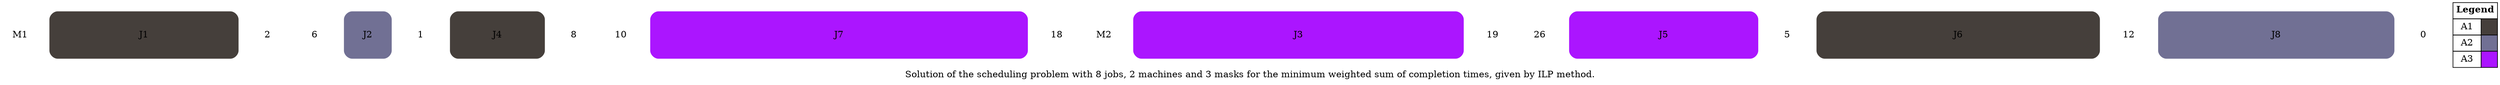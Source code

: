 digraph G{
label="Solution of the scheduling problem with 8 jobs, 2 machines and 3 masks for the minimum weighted sum of completion times, given by ILP method."
M1[pos="-1,2!",shape="none",size=2]
J1[pos="4,2!",width="4",height="1",color="0.07008 0.143259 0.271778",shape=box,style="rounded,filled",fillcolor="0.07008 0.143259 0.271778"]
2[pos="2,-0.5!",shape=none]
6[pos="6,-0.5!",shape=none]
J2[pos="1.5,2!",width="1",height="1",color="0.672563 0.245745 0.581644",shape=box,style="rounded,filled",fillcolor="0.672563 0.245745 0.581644"]
1[pos="1,-0.5!",shape=none]
2[pos="2,-0.5!",shape=none]
J4[pos="9,2!",width="2",height="1",color="0.07008 0.143259 0.271778",shape=box,style="rounded,filled",fillcolor="0.07008 0.143259 0.271778"]
8[pos="8,-0.5!",shape=none]
10[pos="10,-0.5!",shape=none]
J7[pos="14,2!",width="8",height="1",color="0.773239 0.915465 1.03118",shape=box,style="rounded,filled",fillcolor="0.773239 0.915465 1.03118"]
10[pos="10,-0.5!",shape=none]
18[pos="18,-0.5!",shape=none]
M2[pos="-1,1!",shape="none",size=2]
J3[pos="22.5,1!",width="7",height="1",color="0.773239 0.915465 1.03118",shape=box,style="rounded,filled",fillcolor="0.773239 0.915465 1.03118"]
19[pos="19,-0.5!",shape=none]
26[pos="26,-0.5!",shape=none]
J5[pos="3,1!",width="4",height="1",color="0.773239 0.915465 1.03118",shape=box,style="rounded,filled",fillcolor="0.773239 0.915465 1.03118"]
1[pos="1,-0.5!",shape=none]
5[pos="5,-0.5!",shape=none]
J6[pos="15,1!",width="6",height="1",color="0.07008 0.143259 0.271778",shape=box,style="rounded,filled",fillcolor="0.07008 0.143259 0.271778"]
12[pos="12,-0.5!",shape=none]
18[pos="18,-0.5!",shape=none]
J8[pos="7.5,1!",width="5",height="1",color="0.672563 0.245745 0.581644",shape=box,style="rounded,filled",fillcolor="0.672563 0.245745 0.581644"]
5[pos="5,-0.5!",shape=none]
10[pos="10,-0.5!",shape=none]
0[pos="0,-0.5!",shape=none]
rank = sink;
Legend [pos="-2,-2!",shape=none, margin=0, label=< <TABLE BORDER="0" CELLBORDER="1" CELLSPACING="0" CELLPADDING="4">
<TR>
<TD COLSPAN="2"><B>Legend</B>
</TD>
</TR>
<TR>
<TD>A1</TD>
<TD BGCOLOR="0.07008 0.143259 0.271778"></TD>
</TR>
<TR>
<TD>A2</TD>
<TD BGCOLOR="0.672563 0.245745 0.581644"></TD>
</TR>
<TR>
<TD>A3</TD>
<TD BGCOLOR="0.773239 0.915465 1.03118"></TD>
</TR>

 </TABLE>
>];
}
